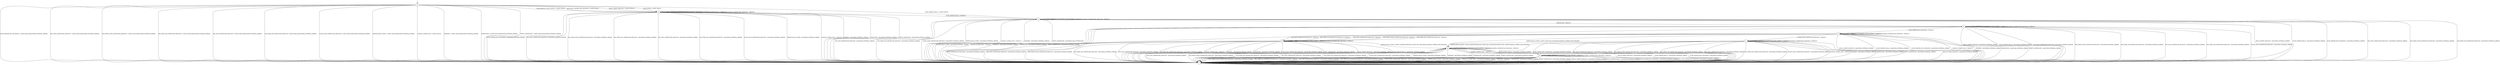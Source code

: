 digraph g {

	s0 [shape="circle" label="s0"];
	s1 [shape="circle" label="s1"];
	s2 [shape="circle" label="s2"];
	s3 [shape="circle" label="s3"];
	s4 [shape="circle" label="s4"];
	s5 [shape="circle" label="s5"];
	s6 [shape="circle" label="s6"];
	s7 [shape="circle" label="s7"];
	s8 [shape="circle" label="s8"];
	s9 [shape="circle" label="s9"];
	s0 -> s2 [label="HELLO_VERIFY_REQUEST / CLIENT_HELLO+"];
	s0 -> s3 [label="ECDH_SERVER_HELLO / CLIENT_HELLO"];
	s0 -> s1 [label="ECDH_SERVER_KEY_EXCHANGE / CLIENT_HELLO|Alert(FATAL,INTERNAL_ERROR)"];
	s0 -> s1 [label="RSA_SIGN_CERTIFICATE_REQUEST / CLIENT_HELLO|Alert(FATAL,INTERNAL_ERROR)"];
	s0 -> s1 [label="RSA_FIXED_ECDH_CERTIFICATE_REQUEST / CLIENT_HELLO|Alert(FATAL,INTERNAL_ERROR)"];
	s0 -> s1 [label="RSA_FIXED_DH_CERTIFICATE_REQUEST / CLIENT_HELLO|Alert(FATAL,INTERNAL_ERROR)"];
	s0 -> s1 [label="DSS_SIGN_CERTIFICATE_REQUEST / CLIENT_HELLO|Alert(FATAL,INTERNAL_ERROR)"];
	s0 -> s1 [label="DSS_FIXED_DH_CERTIFICATE_REQUEST / CLIENT_HELLO|Alert(FATAL,INTERNAL_ERROR)"];
	s0 -> s1 [label="ECDSA_SIGN_CERTIFICATE_REQUEST / CLIENT_HELLO|Alert(FATAL,INTERNAL_ERROR)"];
	s0 -> s1 [label="SERVER_HELLO_DONE / CLIENT_HELLO|Alert(FATAL,INTERNAL_ERROR)"];
	s0 -> s1 [label="CHANGE_CIPHER_SPEC / CLIENT_HELLO"];
	s0 -> s1 [label="FINISHED / CLIENT_HELLO|Alert(FATAL,INTERNAL_ERROR)"];
	s0 -> s2 [label="APPLICATION / CLIENT_HELLO"];
	s0 -> s1 [label="CERTIFICATE / CLIENT_HELLO|Alert(FATAL,INTERNAL_ERROR)"];
	s0 -> s1 [label="EMPTY_CERTIFICATE / CLIENT_HELLO|Alert(FATAL,INTERNAL_ERROR)"];
	s0 -> s2 [label="Alert(WARNING,CLOSE_NOTIFY) / CLIENT_HELLO"];
	s0 -> s2 [label="Alert(FATAL,UNEXPECTED_MESSAGE) / CLIENT_HELLO"];
	s1 -> s1 [label="HELLO_VERIFY_REQUEST / TIMEOUT"];
	s1 -> s1 [label="ECDH_SERVER_HELLO / TIMEOUT"];
	s1 -> s1 [label="ECDH_SERVER_KEY_EXCHANGE / TIMEOUT"];
	s1 -> s1 [label="RSA_SIGN_CERTIFICATE_REQUEST / TIMEOUT"];
	s1 -> s1 [label="RSA_FIXED_ECDH_CERTIFICATE_REQUEST / TIMEOUT"];
	s1 -> s1 [label="RSA_FIXED_DH_CERTIFICATE_REQUEST / TIMEOUT"];
	s1 -> s1 [label="DSS_SIGN_CERTIFICATE_REQUEST / TIMEOUT"];
	s1 -> s1 [label="DSS_FIXED_DH_CERTIFICATE_REQUEST / TIMEOUT"];
	s1 -> s1 [label="ECDSA_SIGN_CERTIFICATE_REQUEST / TIMEOUT"];
	s1 -> s1 [label="SERVER_HELLO_DONE / TIMEOUT"];
	s1 -> s1 [label="CHANGE_CIPHER_SPEC / TIMEOUT"];
	s1 -> s1 [label="FINISHED / TIMEOUT"];
	s1 -> s1 [label="APPLICATION / TIMEOUT"];
	s1 -> s1 [label="CERTIFICATE / TIMEOUT"];
	s1 -> s1 [label="EMPTY_CERTIFICATE / TIMEOUT"];
	s1 -> s1 [label="Alert(WARNING,CLOSE_NOTIFY) / TIMEOUT"];
	s1 -> s1 [label="Alert(FATAL,UNEXPECTED_MESSAGE) / TIMEOUT"];
	s2 -> s2 [label="HELLO_VERIFY_REQUEST / CLIENT_HELLO"];
	s2 -> s3 [label="ECDH_SERVER_HELLO / TIMEOUT"];
	s2 -> s1 [label="ECDH_SERVER_KEY_EXCHANGE / Alert(FATAL,INTERNAL_ERROR)"];
	s2 -> s1 [label="RSA_SIGN_CERTIFICATE_REQUEST / Alert(FATAL,INTERNAL_ERROR)"];
	s2 -> s1 [label="RSA_FIXED_ECDH_CERTIFICATE_REQUEST / Alert(FATAL,INTERNAL_ERROR)"];
	s2 -> s1 [label="RSA_FIXED_DH_CERTIFICATE_REQUEST / Alert(FATAL,INTERNAL_ERROR)"];
	s2 -> s1 [label="DSS_SIGN_CERTIFICATE_REQUEST / Alert(FATAL,INTERNAL_ERROR)"];
	s2 -> s1 [label="DSS_FIXED_DH_CERTIFICATE_REQUEST / Alert(FATAL,INTERNAL_ERROR)"];
	s2 -> s1 [label="ECDSA_SIGN_CERTIFICATE_REQUEST / Alert(FATAL,INTERNAL_ERROR)"];
	s2 -> s1 [label="SERVER_HELLO_DONE / Alert(FATAL,INTERNAL_ERROR)"];
	s2 -> s1 [label="CHANGE_CIPHER_SPEC / TIMEOUT"];
	s2 -> s1 [label="FINISHED / Alert(FATAL,INTERNAL_ERROR)"];
	s2 -> s2 [label="APPLICATION / TIMEOUT"];
	s2 -> s1 [label="CERTIFICATE / Alert(FATAL,INTERNAL_ERROR)"];
	s2 -> s1 [label="EMPTY_CERTIFICATE / Alert(FATAL,INTERNAL_ERROR)"];
	s2 -> s2 [label="Alert(WARNING,CLOSE_NOTIFY) / TIMEOUT"];
	s2 -> s2 [label="Alert(FATAL,UNEXPECTED_MESSAGE) / TIMEOUT"];
	s3 -> s1 [label="HELLO_VERIFY_REQUEST / Alert(FATAL,INTERNAL_ERROR)"];
	s3 -> s1 [label="ECDH_SERVER_HELLO / Alert(FATAL,INTERNAL_ERROR)"];
	s3 -> s1 [label="ECDH_SERVER_KEY_EXCHANGE / Alert(FATAL,INTERNAL_ERROR)"];
	s3 -> s1 [label="RSA_SIGN_CERTIFICATE_REQUEST / Alert(FATAL,INTERNAL_ERROR)"];
	s3 -> s1 [label="RSA_FIXED_ECDH_CERTIFICATE_REQUEST / Alert(FATAL,INTERNAL_ERROR)"];
	s3 -> s1 [label="RSA_FIXED_DH_CERTIFICATE_REQUEST / Alert(FATAL,INTERNAL_ERROR)"];
	s3 -> s1 [label="DSS_SIGN_CERTIFICATE_REQUEST / Alert(FATAL,INTERNAL_ERROR)"];
	s3 -> s1 [label="DSS_FIXED_DH_CERTIFICATE_REQUEST / Alert(FATAL,INTERNAL_ERROR)"];
	s3 -> s1 [label="ECDSA_SIGN_CERTIFICATE_REQUEST / Alert(FATAL,INTERNAL_ERROR)"];
	s3 -> s1 [label="SERVER_HELLO_DONE / Alert(FATAL,INTERNAL_ERROR)"];
	s3 -> s1 [label="CHANGE_CIPHER_SPEC / TIMEOUT"];
	s3 -> s1 [label="FINISHED / Alert(FATAL,INTERNAL_ERROR)"];
	s3 -> s3 [label="APPLICATION / TIMEOUT"];
	s3 -> s4 [label="CERTIFICATE / TIMEOUT"];
	s3 -> s1 [label="EMPTY_CERTIFICATE / Alert(FATAL,BAD_CERTIFICATE)"];
	s3 -> s3 [label="Alert(WARNING,CLOSE_NOTIFY) / TIMEOUT"];
	s3 -> s3 [label="Alert(FATAL,UNEXPECTED_MESSAGE) / TIMEOUT"];
	s4 -> s1 [label="HELLO_VERIFY_REQUEST / Alert(FATAL,INTERNAL_ERROR)"];
	s4 -> s1 [label="ECDH_SERVER_HELLO / Alert(FATAL,INTERNAL_ERROR)"];
	s4 -> s5 [label="ECDH_SERVER_KEY_EXCHANGE / TIMEOUT"];
	s4 -> s1 [label="RSA_SIGN_CERTIFICATE_REQUEST / Alert(FATAL,INTERNAL_ERROR)"];
	s4 -> s1 [label="RSA_FIXED_ECDH_CERTIFICATE_REQUEST / Alert(FATAL,INTERNAL_ERROR)"];
	s4 -> s1 [label="RSA_FIXED_DH_CERTIFICATE_REQUEST / Alert(FATAL,INTERNAL_ERROR)"];
	s4 -> s1 [label="DSS_SIGN_CERTIFICATE_REQUEST / Alert(FATAL,INTERNAL_ERROR)"];
	s4 -> s1 [label="DSS_FIXED_DH_CERTIFICATE_REQUEST / Alert(FATAL,INTERNAL_ERROR)"];
	s4 -> s1 [label="ECDSA_SIGN_CERTIFICATE_REQUEST / Alert(FATAL,INTERNAL_ERROR)"];
	s4 -> s1 [label="SERVER_HELLO_DONE / Alert(FATAL,INTERNAL_ERROR)"];
	s4 -> s1 [label="CHANGE_CIPHER_SPEC / TIMEOUT"];
	s4 -> s1 [label="FINISHED / Alert(FATAL,INTERNAL_ERROR)"];
	s4 -> s4 [label="APPLICATION / TIMEOUT"];
	s4 -> s1 [label="CERTIFICATE / Alert(FATAL,INTERNAL_ERROR)"];
	s4 -> s1 [label="EMPTY_CERTIFICATE / Alert(FATAL,INTERNAL_ERROR)"];
	s4 -> s4 [label="Alert(WARNING,CLOSE_NOTIFY) / TIMEOUT"];
	s4 -> s4 [label="Alert(FATAL,UNEXPECTED_MESSAGE) / TIMEOUT"];
	s5 -> s1 [label="HELLO_VERIFY_REQUEST / Alert(FATAL,INTERNAL_ERROR)"];
	s5 -> s1 [label="ECDH_SERVER_HELLO / Alert(FATAL,INTERNAL_ERROR)"];
	s5 -> s1 [label="ECDH_SERVER_KEY_EXCHANGE / Alert(FATAL,INTERNAL_ERROR)"];
	s5 -> s6 [label="RSA_SIGN_CERTIFICATE_REQUEST / TIMEOUT"];
	s5 -> s6 [label="RSA_FIXED_ECDH_CERTIFICATE_REQUEST / TIMEOUT"];
	s5 -> s6 [label="RSA_FIXED_DH_CERTIFICATE_REQUEST / TIMEOUT"];
	s5 -> s6 [label="DSS_SIGN_CERTIFICATE_REQUEST / TIMEOUT"];
	s5 -> s6 [label="DSS_FIXED_DH_CERTIFICATE_REQUEST / TIMEOUT"];
	s5 -> s7 [label="ECDSA_SIGN_CERTIFICATE_REQUEST / TIMEOUT"];
	s5 -> s8 [label="SERVER_HELLO_DONE / ECDH_CLIENT_KEY_EXCHANGE|CHANGE_CIPHER_SPEC|FINISHED"];
	s5 -> s1 [label="CHANGE_CIPHER_SPEC / TIMEOUT"];
	s5 -> s1 [label="FINISHED / Alert(FATAL,INTERNAL_ERROR)"];
	s5 -> s5 [label="APPLICATION / TIMEOUT"];
	s5 -> s1 [label="CERTIFICATE / Alert(FATAL,INTERNAL_ERROR)"];
	s5 -> s1 [label="EMPTY_CERTIFICATE / Alert(FATAL,INTERNAL_ERROR)"];
	s5 -> s5 [label="Alert(WARNING,CLOSE_NOTIFY) / TIMEOUT"];
	s5 -> s5 [label="Alert(FATAL,UNEXPECTED_MESSAGE) / TIMEOUT"];
	s6 -> s1 [label="HELLO_VERIFY_REQUEST / Alert(FATAL,INTERNAL_ERROR)"];
	s6 -> s1 [label="ECDH_SERVER_HELLO / Alert(FATAL,INTERNAL_ERROR)"];
	s6 -> s1 [label="ECDH_SERVER_KEY_EXCHANGE / Alert(FATAL,INTERNAL_ERROR)"];
	s6 -> s1 [label="RSA_SIGN_CERTIFICATE_REQUEST / Alert(FATAL,INTERNAL_ERROR)"];
	s6 -> s1 [label="RSA_FIXED_ECDH_CERTIFICATE_REQUEST / Alert(FATAL,INTERNAL_ERROR)"];
	s6 -> s1 [label="RSA_FIXED_DH_CERTIFICATE_REQUEST / Alert(FATAL,INTERNAL_ERROR)"];
	s6 -> s1 [label="DSS_SIGN_CERTIFICATE_REQUEST / Alert(FATAL,INTERNAL_ERROR)"];
	s6 -> s1 [label="DSS_FIXED_DH_CERTIFICATE_REQUEST / Alert(FATAL,INTERNAL_ERROR)"];
	s6 -> s1 [label="ECDSA_SIGN_CERTIFICATE_REQUEST / Alert(FATAL,INTERNAL_ERROR)"];
	s6 -> s8 [label="SERVER_HELLO_DONE / EMPTY_CERTIFICATE|ECDH_CLIENT_KEY_EXCHANGE|CHANGE_CIPHER_SPEC|FINISHED"];
	s6 -> s1 [label="CHANGE_CIPHER_SPEC / TIMEOUT"];
	s6 -> s1 [label="FINISHED / Alert(FATAL,INTERNAL_ERROR)"];
	s6 -> s6 [label="APPLICATION / TIMEOUT"];
	s6 -> s1 [label="CERTIFICATE / Alert(FATAL,INTERNAL_ERROR)"];
	s6 -> s1 [label="EMPTY_CERTIFICATE / Alert(FATAL,INTERNAL_ERROR)"];
	s6 -> s6 [label="Alert(WARNING,CLOSE_NOTIFY) / TIMEOUT"];
	s6 -> s6 [label="Alert(FATAL,UNEXPECTED_MESSAGE) / TIMEOUT"];
	s7 -> s1 [label="HELLO_VERIFY_REQUEST / Alert(FATAL,INTERNAL_ERROR)"];
	s7 -> s1 [label="ECDH_SERVER_HELLO / Alert(FATAL,INTERNAL_ERROR)"];
	s7 -> s1 [label="ECDH_SERVER_KEY_EXCHANGE / Alert(FATAL,INTERNAL_ERROR)"];
	s7 -> s1 [label="RSA_SIGN_CERTIFICATE_REQUEST / Alert(FATAL,INTERNAL_ERROR)"];
	s7 -> s1 [label="RSA_FIXED_ECDH_CERTIFICATE_REQUEST / Alert(FATAL,INTERNAL_ERROR)"];
	s7 -> s1 [label="RSA_FIXED_DH_CERTIFICATE_REQUEST / Alert(FATAL,INTERNAL_ERROR)"];
	s7 -> s1 [label="DSS_SIGN_CERTIFICATE_REQUEST / Alert(FATAL,INTERNAL_ERROR)"];
	s7 -> s1 [label="DSS_FIXED_DH_CERTIFICATE_REQUEST / Alert(FATAL,INTERNAL_ERROR)"];
	s7 -> s1 [label="ECDSA_SIGN_CERTIFICATE_REQUEST / Alert(FATAL,INTERNAL_ERROR)"];
	s7 -> s8 [label="SERVER_HELLO_DONE / ECDSA_CERTIFICATE|ECDH_CLIENT_KEY_EXCHANGE|CERTIFICATE_VERIFY|CHANGE_CIPHER_SPEC|FINISHED"];
	s7 -> s1 [label="CHANGE_CIPHER_SPEC / TIMEOUT"];
	s7 -> s1 [label="FINISHED / Alert(FATAL,INTERNAL_ERROR)"];
	s7 -> s7 [label="APPLICATION / TIMEOUT"];
	s7 -> s1 [label="CERTIFICATE / Alert(FATAL,INTERNAL_ERROR)"];
	s7 -> s1 [label="EMPTY_CERTIFICATE / Alert(FATAL,INTERNAL_ERROR)"];
	s7 -> s7 [label="Alert(WARNING,CLOSE_NOTIFY) / TIMEOUT"];
	s7 -> s7 [label="Alert(FATAL,UNEXPECTED_MESSAGE) / TIMEOUT"];
	s8 -> s1 [label="HELLO_VERIFY_REQUEST / Alert(FATAL,INTERNAL_ERROR)"];
	s8 -> s1 [label="ECDH_SERVER_HELLO / Alert(FATAL,INTERNAL_ERROR)"];
	s8 -> s1 [label="ECDH_SERVER_KEY_EXCHANGE / Alert(FATAL,INTERNAL_ERROR)"];
	s8 -> s1 [label="RSA_SIGN_CERTIFICATE_REQUEST / Alert(FATAL,INTERNAL_ERROR)"];
	s8 -> s1 [label="RSA_FIXED_ECDH_CERTIFICATE_REQUEST / Alert(FATAL,INTERNAL_ERROR)"];
	s8 -> s1 [label="RSA_FIXED_DH_CERTIFICATE_REQUEST / Alert(FATAL,INTERNAL_ERROR)"];
	s8 -> s1 [label="DSS_SIGN_CERTIFICATE_REQUEST / Alert(FATAL,INTERNAL_ERROR)"];
	s8 -> s1 [label="DSS_FIXED_DH_CERTIFICATE_REQUEST / Alert(FATAL,INTERNAL_ERROR)"];
	s8 -> s1 [label="ECDSA_SIGN_CERTIFICATE_REQUEST / Alert(FATAL,INTERNAL_ERROR)"];
	s8 -> s1 [label="SERVER_HELLO_DONE / Alert(FATAL,INTERNAL_ERROR)"];
	s8 -> s9 [label="CHANGE_CIPHER_SPEC / TIMEOUT"];
	s8 -> s1 [label="FINISHED / Alert(FATAL,INTERNAL_ERROR)"];
	s8 -> s8 [label="APPLICATION / TIMEOUT"];
	s8 -> s1 [label="CERTIFICATE / Alert(FATAL,INTERNAL_ERROR)"];
	s8 -> s1 [label="EMPTY_CERTIFICATE / Alert(FATAL,INTERNAL_ERROR)"];
	s8 -> s8 [label="Alert(WARNING,CLOSE_NOTIFY) / TIMEOUT"];
	s8 -> s8 [label="Alert(FATAL,UNEXPECTED_MESSAGE) / TIMEOUT"];
	s9 -> s1 [label="HELLO_VERIFY_REQUEST / Alert(FATAL,INTERNAL_ERROR)"];
	s9 -> s1 [label="ECDH_SERVER_HELLO / Alert(FATAL,INTERNAL_ERROR)"];
	s9 -> s1 [label="ECDH_SERVER_KEY_EXCHANGE / Alert(FATAL,INTERNAL_ERROR)"];
	s9 -> s1 [label="RSA_SIGN_CERTIFICATE_REQUEST / Alert(FATAL,INTERNAL_ERROR)"];
	s9 -> s1 [label="RSA_FIXED_ECDH_CERTIFICATE_REQUEST / Alert(FATAL,INTERNAL_ERROR)"];
	s9 -> s1 [label="RSA_FIXED_DH_CERTIFICATE_REQUEST / Alert(FATAL,INTERNAL_ERROR)"];
	s9 -> s1 [label="DSS_SIGN_CERTIFICATE_REQUEST / Alert(FATAL,INTERNAL_ERROR)"];
	s9 -> s1 [label="DSS_FIXED_DH_CERTIFICATE_REQUEST / Alert(FATAL,INTERNAL_ERROR)"];
	s9 -> s1 [label="ECDSA_SIGN_CERTIFICATE_REQUEST / Alert(FATAL,INTERNAL_ERROR)"];
	s9 -> s1 [label="SERVER_HELLO_DONE / Alert(FATAL,INTERNAL_ERROR)"];
	s9 -> s1 [label="CHANGE_CIPHER_SPEC / Alert(FATAL,INTERNAL_ERROR)"];
	s9 -> s1 [label="FINISHED / TIMEOUT"];
	s9 -> s9 [label="APPLICATION / TIMEOUT"];
	s9 -> s1 [label="CERTIFICATE / Alert(FATAL,INTERNAL_ERROR)"];
	s9 -> s1 [label="EMPTY_CERTIFICATE / Alert(FATAL,INTERNAL_ERROR)"];
	s9 -> s9 [label="Alert(WARNING,CLOSE_NOTIFY) / TIMEOUT"];
	s9 -> s9 [label="Alert(FATAL,UNEXPECTED_MESSAGE) / TIMEOUT"];

__start0 [label="" shape="none" width="0" height="0"];
__start0 -> s0;

}
